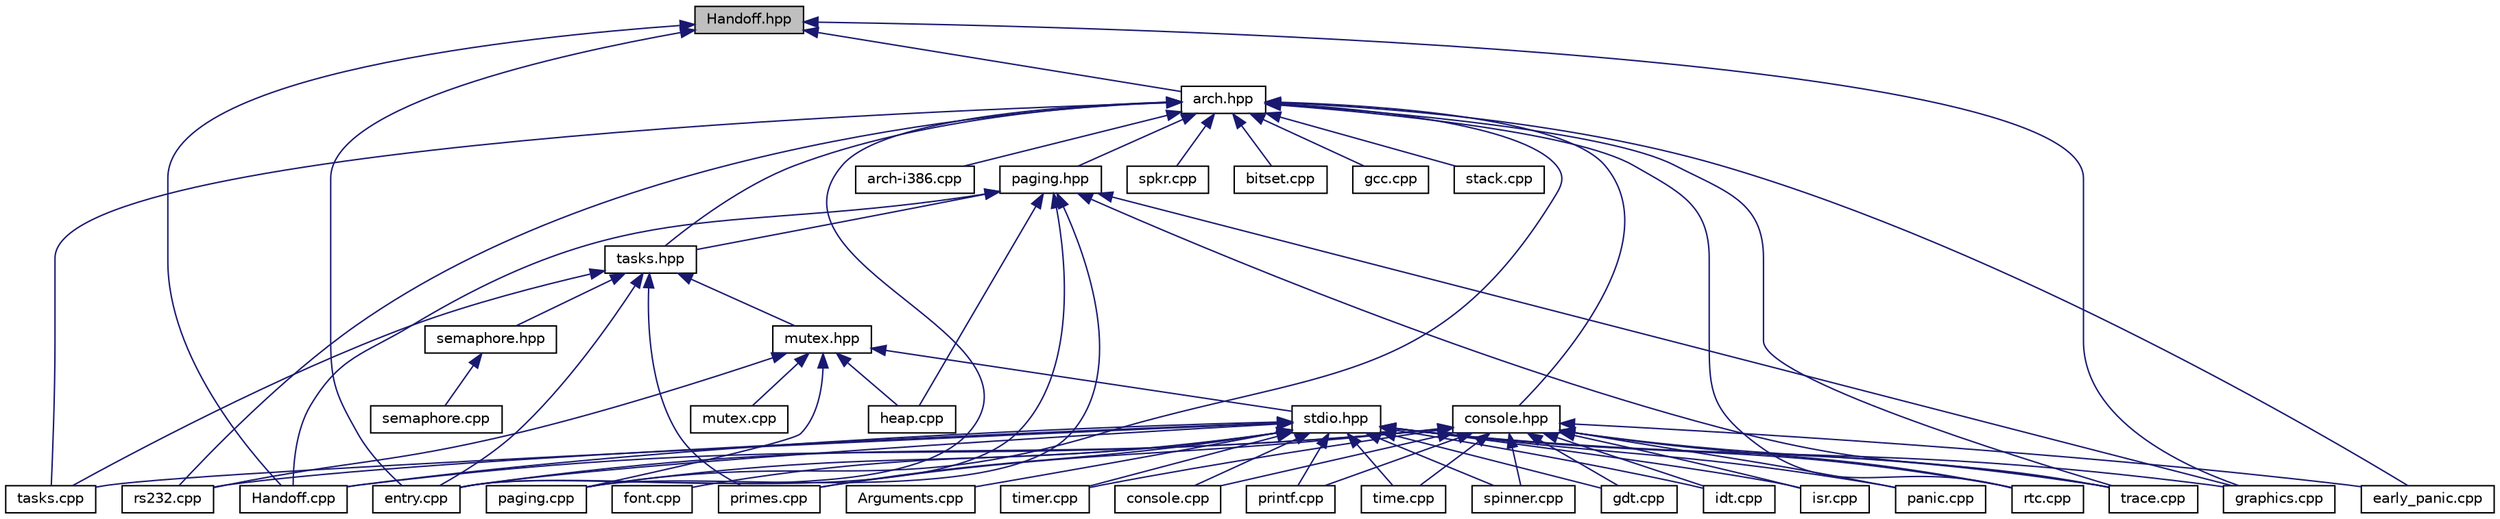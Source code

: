 digraph "Handoff.hpp"
{
 // LATEX_PDF_SIZE
  edge [fontname="Helvetica",fontsize="10",labelfontname="Helvetica",labelfontsize="10"];
  node [fontname="Helvetica",fontsize="10",shape=record];
  Node1 [label="Handoff.hpp",height=0.2,width=0.4,color="black", fillcolor="grey75", style="filled", fontcolor="black",tooltip=" "];
  Node1 -> Node2 [dir="back",color="midnightblue",fontsize="10",style="solid",fontname="Helvetica"];
  Node2 [label="arch.hpp",height=0.2,width=0.4,color="black", fillcolor="white", style="filled",URL="$d2/d76/arch_8hpp.html",tooltip="Computer architecture initialization definitions."];
  Node2 -> Node3 [dir="back",color="midnightblue",fontsize="10",style="solid",fontname="Helvetica"];
  Node3 [label="arch-i386.cpp",height=0.2,width=0.4,color="black", fillcolor="white", style="filled",URL="$d2/d2e/arch-i386_8cpp.html",tooltip="i386 architecture implementation of arch.hpp"];
  Node2 -> Node4 [dir="back",color="midnightblue",fontsize="10",style="solid",fontname="Helvetica"];
  Node4 [label="early_panic.cpp",height=0.2,width=0.4,color="black", fillcolor="white", style="filled",URL="$d4/d52/early__panic_8cpp.html",tooltip=" "];
  Node2 -> Node5 [dir="back",color="midnightblue",fontsize="10",style="solid",fontname="Helvetica"];
  Node5 [label="console.hpp",height=0.2,width=0.4,color="black", fillcolor="white", style="filled",URL="$d5/ddc/console_8hpp.html",tooltip="Framebuffer console."];
  Node5 -> Node6 [dir="back",color="midnightblue",fontsize="10",style="solid",fontname="Helvetica"];
  Node6 [label="primes.cpp",height=0.2,width=0.4,color="black", fillcolor="white", style="filled",URL="$d0/dde/primes_8cpp.html",tooltip="Prime computation tasks."];
  Node5 -> Node7 [dir="back",color="midnightblue",fontsize="10",style="solid",fontname="Helvetica"];
  Node7 [label="spinner.cpp",height=0.2,width=0.4,color="black", fillcolor="white", style="filled",URL="$df/d57/spinner_8cpp.html",tooltip="Kernel spinner task."];
  Node5 -> Node4 [dir="back",color="midnightblue",fontsize="10",style="solid",fontname="Helvetica"];
  Node5 -> Node8 [dir="back",color="midnightblue",fontsize="10",style="solid",fontname="Helvetica"];
  Node8 [label="gdt.cpp",height=0.2,width=0.4,color="black", fillcolor="white", style="filled",URL="$d7/de6/gdt_8cpp.html",tooltip="The Global Descriptor Table (GDT) is specific to the IA32 architecture. It contains entries telling t..."];
  Node5 -> Node9 [dir="back",color="midnightblue",fontsize="10",style="solid",fontname="Helvetica"];
  Node9 [label="idt.cpp",height=0.2,width=0.4,color="black", fillcolor="white", style="filled",URL="$d9/d87/idt_8cpp.html",tooltip=" "];
  Node5 -> Node10 [dir="back",color="midnightblue",fontsize="10",style="solid",fontname="Helvetica"];
  Node10 [label="isr.cpp",height=0.2,width=0.4,color="black", fillcolor="white", style="filled",URL="$d3/d68/isr_8cpp.html",tooltip=" "];
  Node5 -> Node11 [dir="back",color="midnightblue",fontsize="10",style="solid",fontname="Helvetica"];
  Node11 [label="panic.cpp",height=0.2,width=0.4,color="black", fillcolor="white", style="filled",URL="$d6/d1e/panic_8cpp.html",tooltip="A set of panic functions that are called when the kernel encounters an error from which it cannot rec..."];
  Node5 -> Node12 [dir="back",color="midnightblue",fontsize="10",style="solid",fontname="Helvetica"];
  Node12 [label="timer.cpp",height=0.2,width=0.4,color="black", fillcolor="white", style="filled",URL="$dc/de5/timer_8cpp.html",tooltip="Programmable Interrupt Timer driver functions."];
  Node5 -> Node13 [dir="back",color="midnightblue",fontsize="10",style="solid",fontname="Helvetica"];
  Node13 [label="Handoff.cpp",height=0.2,width=0.4,color="black", fillcolor="white", style="filled",URL="$d4/d88/_handoff_8cpp.html",tooltip=" "];
  Node5 -> Node14 [dir="back",color="midnightblue",fontsize="10",style="solid",fontname="Helvetica"];
  Node14 [label="console.cpp",height=0.2,width=0.4,color="black", fillcolor="white", style="filled",URL="$d9/dda/console_8cpp.html",tooltip="Framebuffer console."];
  Node5 -> Node15 [dir="back",color="midnightblue",fontsize="10",style="solid",fontname="Helvetica"];
  Node15 [label="rtc.cpp",height=0.2,width=0.4,color="black", fillcolor="white", style="filled",URL="$dd/d82/rtc_8cpp.html",tooltip=" "];
  Node5 -> Node16 [dir="back",color="midnightblue",fontsize="10",style="solid",fontname="Helvetica"];
  Node16 [label="entry.cpp",height=0.2,width=0.4,color="black", fillcolor="white", style="filled",URL="$d2/dd2/entry_8cpp.html",tooltip="The entry point into the Xyris kernel."];
  Node5 -> Node17 [dir="back",color="midnightblue",fontsize="10",style="solid",fontname="Helvetica"];
  Node17 [label="printf.cpp",height=0.2,width=0.4,color="black", fillcolor="white", style="filled",URL="$d4/d64/printf_8cpp.html",tooltip="A printf implementation released under the public domain."];
  Node5 -> Node18 [dir="back",color="midnightblue",fontsize="10",style="solid",fontname="Helvetica"];
  Node18 [label="time.cpp",height=0.2,width=0.4,color="black", fillcolor="white", style="filled",URL="$de/daf/time_8cpp.html",tooltip=" "];
  Node5 -> Node19 [dir="back",color="midnightblue",fontsize="10",style="solid",fontname="Helvetica"];
  Node19 [label="trace.cpp",height=0.2,width=0.4,color="black", fillcolor="white", style="filled",URL="$d9/d55/trace_8cpp.html",tooltip="Kernel stack tracing."];
  Node2 -> Node15 [dir="back",color="midnightblue",fontsize="10",style="solid",fontname="Helvetica"];
  Node2 -> Node20 [dir="back",color="midnightblue",fontsize="10",style="solid",fontname="Helvetica"];
  Node20 [label="rs232.cpp",height=0.2,width=0.4,color="black", fillcolor="white", style="filled",URL="$d4/dc7/rs232_8cpp.html",tooltip=" "];
  Node2 -> Node21 [dir="back",color="midnightblue",fontsize="10",style="solid",fontname="Helvetica"];
  Node21 [label="spkr.cpp",height=0.2,width=0.4,color="black", fillcolor="white", style="filled",URL="$da/da5/spkr_8cpp.html",tooltip=" "];
  Node2 -> Node16 [dir="back",color="midnightblue",fontsize="10",style="solid",fontname="Helvetica"];
  Node2 -> Node22 [dir="back",color="midnightblue",fontsize="10",style="solid",fontname="Helvetica"];
  Node22 [label="bitset.cpp",height=0.2,width=0.4,color="black", fillcolor="white", style="filled",URL="$dc/d7b/bitset_8cpp.html",tooltip=" "];
  Node2 -> Node23 [dir="back",color="midnightblue",fontsize="10",style="solid",fontname="Helvetica"];
  Node23 [label="paging.cpp",height=0.2,width=0.4,color="black", fillcolor="white", style="filled",URL="$d1/d5e/paging_8cpp.html",tooltip=" "];
  Node2 -> Node24 [dir="back",color="midnightblue",fontsize="10",style="solid",fontname="Helvetica"];
  Node24 [label="paging.hpp",height=0.2,width=0.4,color="black", fillcolor="white", style="filled",URL="$d1/d75/paging_8hpp.html",tooltip=" "];
  Node24 -> Node13 [dir="back",color="midnightblue",fontsize="10",style="solid",fontname="Helvetica"];
  Node24 -> Node25 [dir="back",color="midnightblue",fontsize="10",style="solid",fontname="Helvetica"];
  Node25 [label="graphics.cpp",height=0.2,width=0.4,color="black", fillcolor="white", style="filled",URL="$d6/d99/graphics_8cpp.html",tooltip="Graphics management and control."];
  Node24 -> Node16 [dir="back",color="midnightblue",fontsize="10",style="solid",fontname="Helvetica"];
  Node24 -> Node26 [dir="back",color="midnightblue",fontsize="10",style="solid",fontname="Helvetica"];
  Node26 [label="heap.cpp",height=0.2,width=0.4,color="black", fillcolor="white", style="filled",URL="$de/d90/heap_8cpp.html",tooltip="Liballoc heap implementation."];
  Node24 -> Node23 [dir="back",color="midnightblue",fontsize="10",style="solid",fontname="Helvetica"];
  Node24 -> Node27 [dir="back",color="midnightblue",fontsize="10",style="solid",fontname="Helvetica"];
  Node27 [label="tasks.hpp",height=0.2,width=0.4,color="black", fillcolor="white", style="filled",URL="$d2/dbd/tasks_8hpp.html",tooltip=" "];
  Node27 -> Node6 [dir="back",color="midnightblue",fontsize="10",style="solid",fontname="Helvetica"];
  Node27 -> Node16 [dir="back",color="midnightblue",fontsize="10",style="solid",fontname="Helvetica"];
  Node27 -> Node28 [dir="back",color="midnightblue",fontsize="10",style="solid",fontname="Helvetica"];
  Node28 [label="mutex.hpp",height=0.2,width=0.4,color="black", fillcolor="white", style="filled",URL="$d8/da6/mutex_8hpp.html",tooltip=" "];
  Node28 -> Node20 [dir="back",color="midnightblue",fontsize="10",style="solid",fontname="Helvetica"];
  Node28 -> Node29 [dir="back",color="midnightblue",fontsize="10",style="solid",fontname="Helvetica"];
  Node29 [label="mutex.cpp",height=0.2,width=0.4,color="black", fillcolor="white", style="filled",URL="$d0/dbb/mutex_8cpp.html",tooltip=" "];
  Node28 -> Node30 [dir="back",color="midnightblue",fontsize="10",style="solid",fontname="Helvetica"];
  Node30 [label="stdio.hpp",height=0.2,width=0.4,color="black", fillcolor="white", style="filled",URL="$d2/daf/stdio_8hpp.html",tooltip=" "];
  Node30 -> Node6 [dir="back",color="midnightblue",fontsize="10",style="solid",fontname="Helvetica"];
  Node30 -> Node7 [dir="back",color="midnightblue",fontsize="10",style="solid",fontname="Helvetica"];
  Node30 -> Node8 [dir="back",color="midnightblue",fontsize="10",style="solid",fontname="Helvetica"];
  Node30 -> Node9 [dir="back",color="midnightblue",fontsize="10",style="solid",fontname="Helvetica"];
  Node30 -> Node10 [dir="back",color="midnightblue",fontsize="10",style="solid",fontname="Helvetica"];
  Node30 -> Node11 [dir="back",color="midnightblue",fontsize="10",style="solid",fontname="Helvetica"];
  Node30 -> Node12 [dir="back",color="midnightblue",fontsize="10",style="solid",fontname="Helvetica"];
  Node30 -> Node31 [dir="back",color="midnightblue",fontsize="10",style="solid",fontname="Helvetica"];
  Node31 [label="Arguments.cpp",height=0.2,width=0.4,color="black", fillcolor="white", style="filled",URL="$d4/d85/_arguments_8cpp.html",tooltip=" "];
  Node30 -> Node13 [dir="back",color="midnightblue",fontsize="10",style="solid",fontname="Helvetica"];
  Node30 -> Node14 [dir="back",color="midnightblue",fontsize="10",style="solid",fontname="Helvetica"];
  Node30 -> Node32 [dir="back",color="midnightblue",fontsize="10",style="solid",fontname="Helvetica"];
  Node32 [label="font.cpp",height=0.2,width=0.4,color="black", fillcolor="white", style="filled",URL="$dd/d53/font_8cpp.html",tooltip=" "];
  Node30 -> Node25 [dir="back",color="midnightblue",fontsize="10",style="solid",fontname="Helvetica"];
  Node30 -> Node15 [dir="back",color="midnightblue",fontsize="10",style="solid",fontname="Helvetica"];
  Node30 -> Node20 [dir="back",color="midnightblue",fontsize="10",style="solid",fontname="Helvetica"];
  Node30 -> Node16 [dir="back",color="midnightblue",fontsize="10",style="solid",fontname="Helvetica"];
  Node30 -> Node17 [dir="back",color="midnightblue",fontsize="10",style="solid",fontname="Helvetica"];
  Node30 -> Node18 [dir="back",color="midnightblue",fontsize="10",style="solid",fontname="Helvetica"];
  Node30 -> Node23 [dir="back",color="midnightblue",fontsize="10",style="solid",fontname="Helvetica"];
  Node30 -> Node33 [dir="back",color="midnightblue",fontsize="10",style="solid",fontname="Helvetica"];
  Node33 [label="tasks.cpp",height=0.2,width=0.4,color="black", fillcolor="white", style="filled",URL="$d5/d9d/tasks_8cpp.html",tooltip=" "];
  Node30 -> Node19 [dir="back",color="midnightblue",fontsize="10",style="solid",fontname="Helvetica"];
  Node28 -> Node26 [dir="back",color="midnightblue",fontsize="10",style="solid",fontname="Helvetica"];
  Node28 -> Node23 [dir="back",color="midnightblue",fontsize="10",style="solid",fontname="Helvetica"];
  Node27 -> Node34 [dir="back",color="midnightblue",fontsize="10",style="solid",fontname="Helvetica"];
  Node34 [label="semaphore.hpp",height=0.2,width=0.4,color="black", fillcolor="white", style="filled",URL="$d1/d5a/semaphore_8hpp.html",tooltip=" "];
  Node34 -> Node35 [dir="back",color="midnightblue",fontsize="10",style="solid",fontname="Helvetica"];
  Node35 [label="semaphore.cpp",height=0.2,width=0.4,color="black", fillcolor="white", style="filled",URL="$da/d20/semaphore_8cpp.html",tooltip=" "];
  Node27 -> Node33 [dir="back",color="midnightblue",fontsize="10",style="solid",fontname="Helvetica"];
  Node24 -> Node19 [dir="back",color="midnightblue",fontsize="10",style="solid",fontname="Helvetica"];
  Node2 -> Node36 [dir="back",color="midnightblue",fontsize="10",style="solid",fontname="Helvetica"];
  Node36 [label="gcc.cpp",height=0.2,width=0.4,color="black", fillcolor="white", style="filled",URL="$d4/db1/gcc_8cpp.html",tooltip=" "];
  Node2 -> Node37 [dir="back",color="midnightblue",fontsize="10",style="solid",fontname="Helvetica"];
  Node37 [label="stack.cpp",height=0.2,width=0.4,color="black", fillcolor="white", style="filled",URL="$d8/d87/stack_8cpp.html",tooltip="Stack management functionality."];
  Node2 -> Node33 [dir="back",color="midnightblue",fontsize="10",style="solid",fontname="Helvetica"];
  Node2 -> Node27 [dir="back",color="midnightblue",fontsize="10",style="solid",fontname="Helvetica"];
  Node2 -> Node19 [dir="back",color="midnightblue",fontsize="10",style="solid",fontname="Helvetica"];
  Node1 -> Node13 [dir="back",color="midnightblue",fontsize="10",style="solid",fontname="Helvetica"];
  Node1 -> Node25 [dir="back",color="midnightblue",fontsize="10",style="solid",fontname="Helvetica"];
  Node1 -> Node16 [dir="back",color="midnightblue",fontsize="10",style="solid",fontname="Helvetica"];
}
